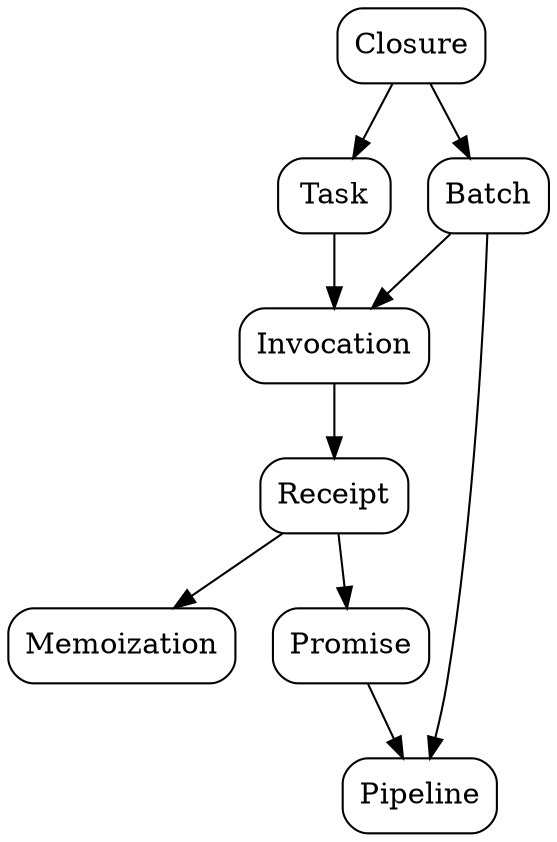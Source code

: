 digraph {
    node [
      style = rounded
      shape = box
    ]

    Closure -> Task  -> Invocation
    Closure -> Batch -> Invocation -> Receipt -> Memoization
                                      Receipt -> Promise -> Pipeline
                                                 Batch   -> Pipeline
}
